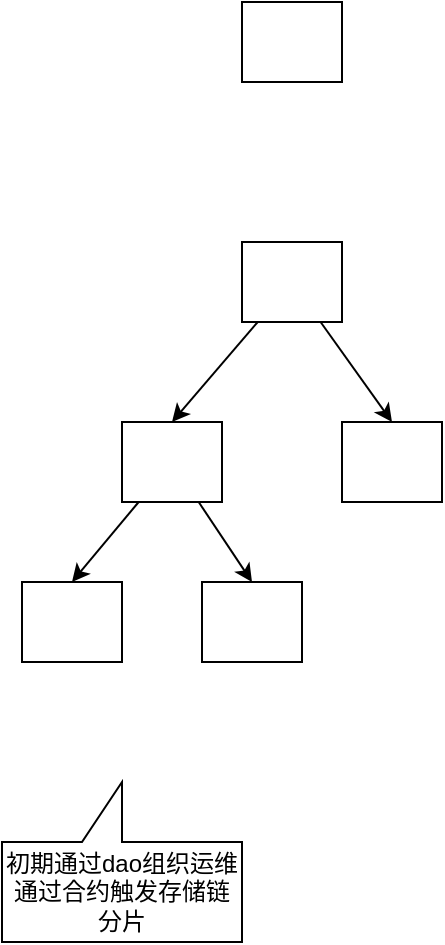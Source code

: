<mxfile version="15.4.0" type="device"><diagram id="0CpZ_I6Y6zTqvz9KzAju" name="Page-1"><mxGraphModel dx="1106" dy="997" grid="1" gridSize="10" guides="1" tooltips="1" connect="1" arrows="1" fold="1" page="1" pageScale="1" pageWidth="827" pageHeight="1169" math="0" shadow="0"><root><mxCell id="0"/><mxCell id="1" parent="0"/><mxCell id="jpLU2E7tg5sQPDFuFOJ7-7" style="rounded=0;orthogonalLoop=1;jettySize=auto;html=1;entryX=0.5;entryY=0;entryDx=0;entryDy=0;" edge="1" parent="1" source="jpLU2E7tg5sQPDFuFOJ7-1" target="jpLU2E7tg5sQPDFuFOJ7-6"><mxGeometry relative="1" as="geometry"/></mxCell><mxCell id="jpLU2E7tg5sQPDFuFOJ7-9" style="edgeStyle=none;rounded=0;orthogonalLoop=1;jettySize=auto;html=1;entryX=0.5;entryY=0;entryDx=0;entryDy=0;" edge="1" parent="1" source="jpLU2E7tg5sQPDFuFOJ7-1" target="jpLU2E7tg5sQPDFuFOJ7-8"><mxGeometry relative="1" as="geometry"/></mxCell><mxCell id="jpLU2E7tg5sQPDFuFOJ7-1" value="" style="rounded=0;whiteSpace=wrap;html=1;" vertex="1" parent="1"><mxGeometry x="200" y="200" width="50" height="40" as="geometry"/></mxCell><mxCell id="jpLU2E7tg5sQPDFuFOJ7-11" value="" style="edgeStyle=none;rounded=0;orthogonalLoop=1;jettySize=auto;html=1;entryX=0.5;entryY=0;entryDx=0;entryDy=0;" edge="1" parent="1" source="jpLU2E7tg5sQPDFuFOJ7-6" target="jpLU2E7tg5sQPDFuFOJ7-10"><mxGeometry relative="1" as="geometry"/></mxCell><mxCell id="jpLU2E7tg5sQPDFuFOJ7-13" style="edgeStyle=none;rounded=0;orthogonalLoop=1;jettySize=auto;html=1;entryX=0.5;entryY=0;entryDx=0;entryDy=0;" edge="1" parent="1" source="jpLU2E7tg5sQPDFuFOJ7-6" target="jpLU2E7tg5sQPDFuFOJ7-12"><mxGeometry relative="1" as="geometry"/></mxCell><mxCell id="jpLU2E7tg5sQPDFuFOJ7-6" value="" style="rounded=0;whiteSpace=wrap;html=1;" vertex="1" parent="1"><mxGeometry x="140" y="290" width="50" height="40" as="geometry"/></mxCell><mxCell id="jpLU2E7tg5sQPDFuFOJ7-8" value="" style="rounded=0;whiteSpace=wrap;html=1;" vertex="1" parent="1"><mxGeometry x="250" y="290" width="50" height="40" as="geometry"/></mxCell><mxCell id="jpLU2E7tg5sQPDFuFOJ7-10" value="" style="rounded=0;whiteSpace=wrap;html=1;" vertex="1" parent="1"><mxGeometry x="90" y="370" width="50" height="40" as="geometry"/></mxCell><mxCell id="jpLU2E7tg5sQPDFuFOJ7-12" value="" style="rounded=0;whiteSpace=wrap;html=1;" vertex="1" parent="1"><mxGeometry x="180" y="370" width="50" height="40" as="geometry"/></mxCell><mxCell id="jpLU2E7tg5sQPDFuFOJ7-14" value="" style="rounded=0;whiteSpace=wrap;html=1;" vertex="1" parent="1"><mxGeometry x="200" y="80" width="50" height="40" as="geometry"/></mxCell><mxCell id="jpLU2E7tg5sQPDFuFOJ7-15" value="初期通过dao组织运维&lt;br&gt;通过合约触发存储链分片" style="shape=callout;whiteSpace=wrap;html=1;perimeter=calloutPerimeter;direction=west;" vertex="1" parent="1"><mxGeometry x="80" y="470" width="120" height="80" as="geometry"/></mxCell></root></mxGraphModel></diagram></mxfile>